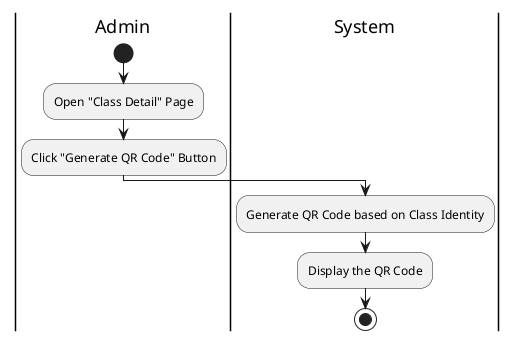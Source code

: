 @startuml GenerateQRCode

skinparam ConditionEndStyle hline
skinparam Monochrome true
skinparam Shadowing false

|Admin|
start
:Open "Class Detail" Page;
:Click "Generate QR Code" Button;

|System|
:Generate QR Code based on Class Identity;
:Display the QR Code;
stop

@enduml